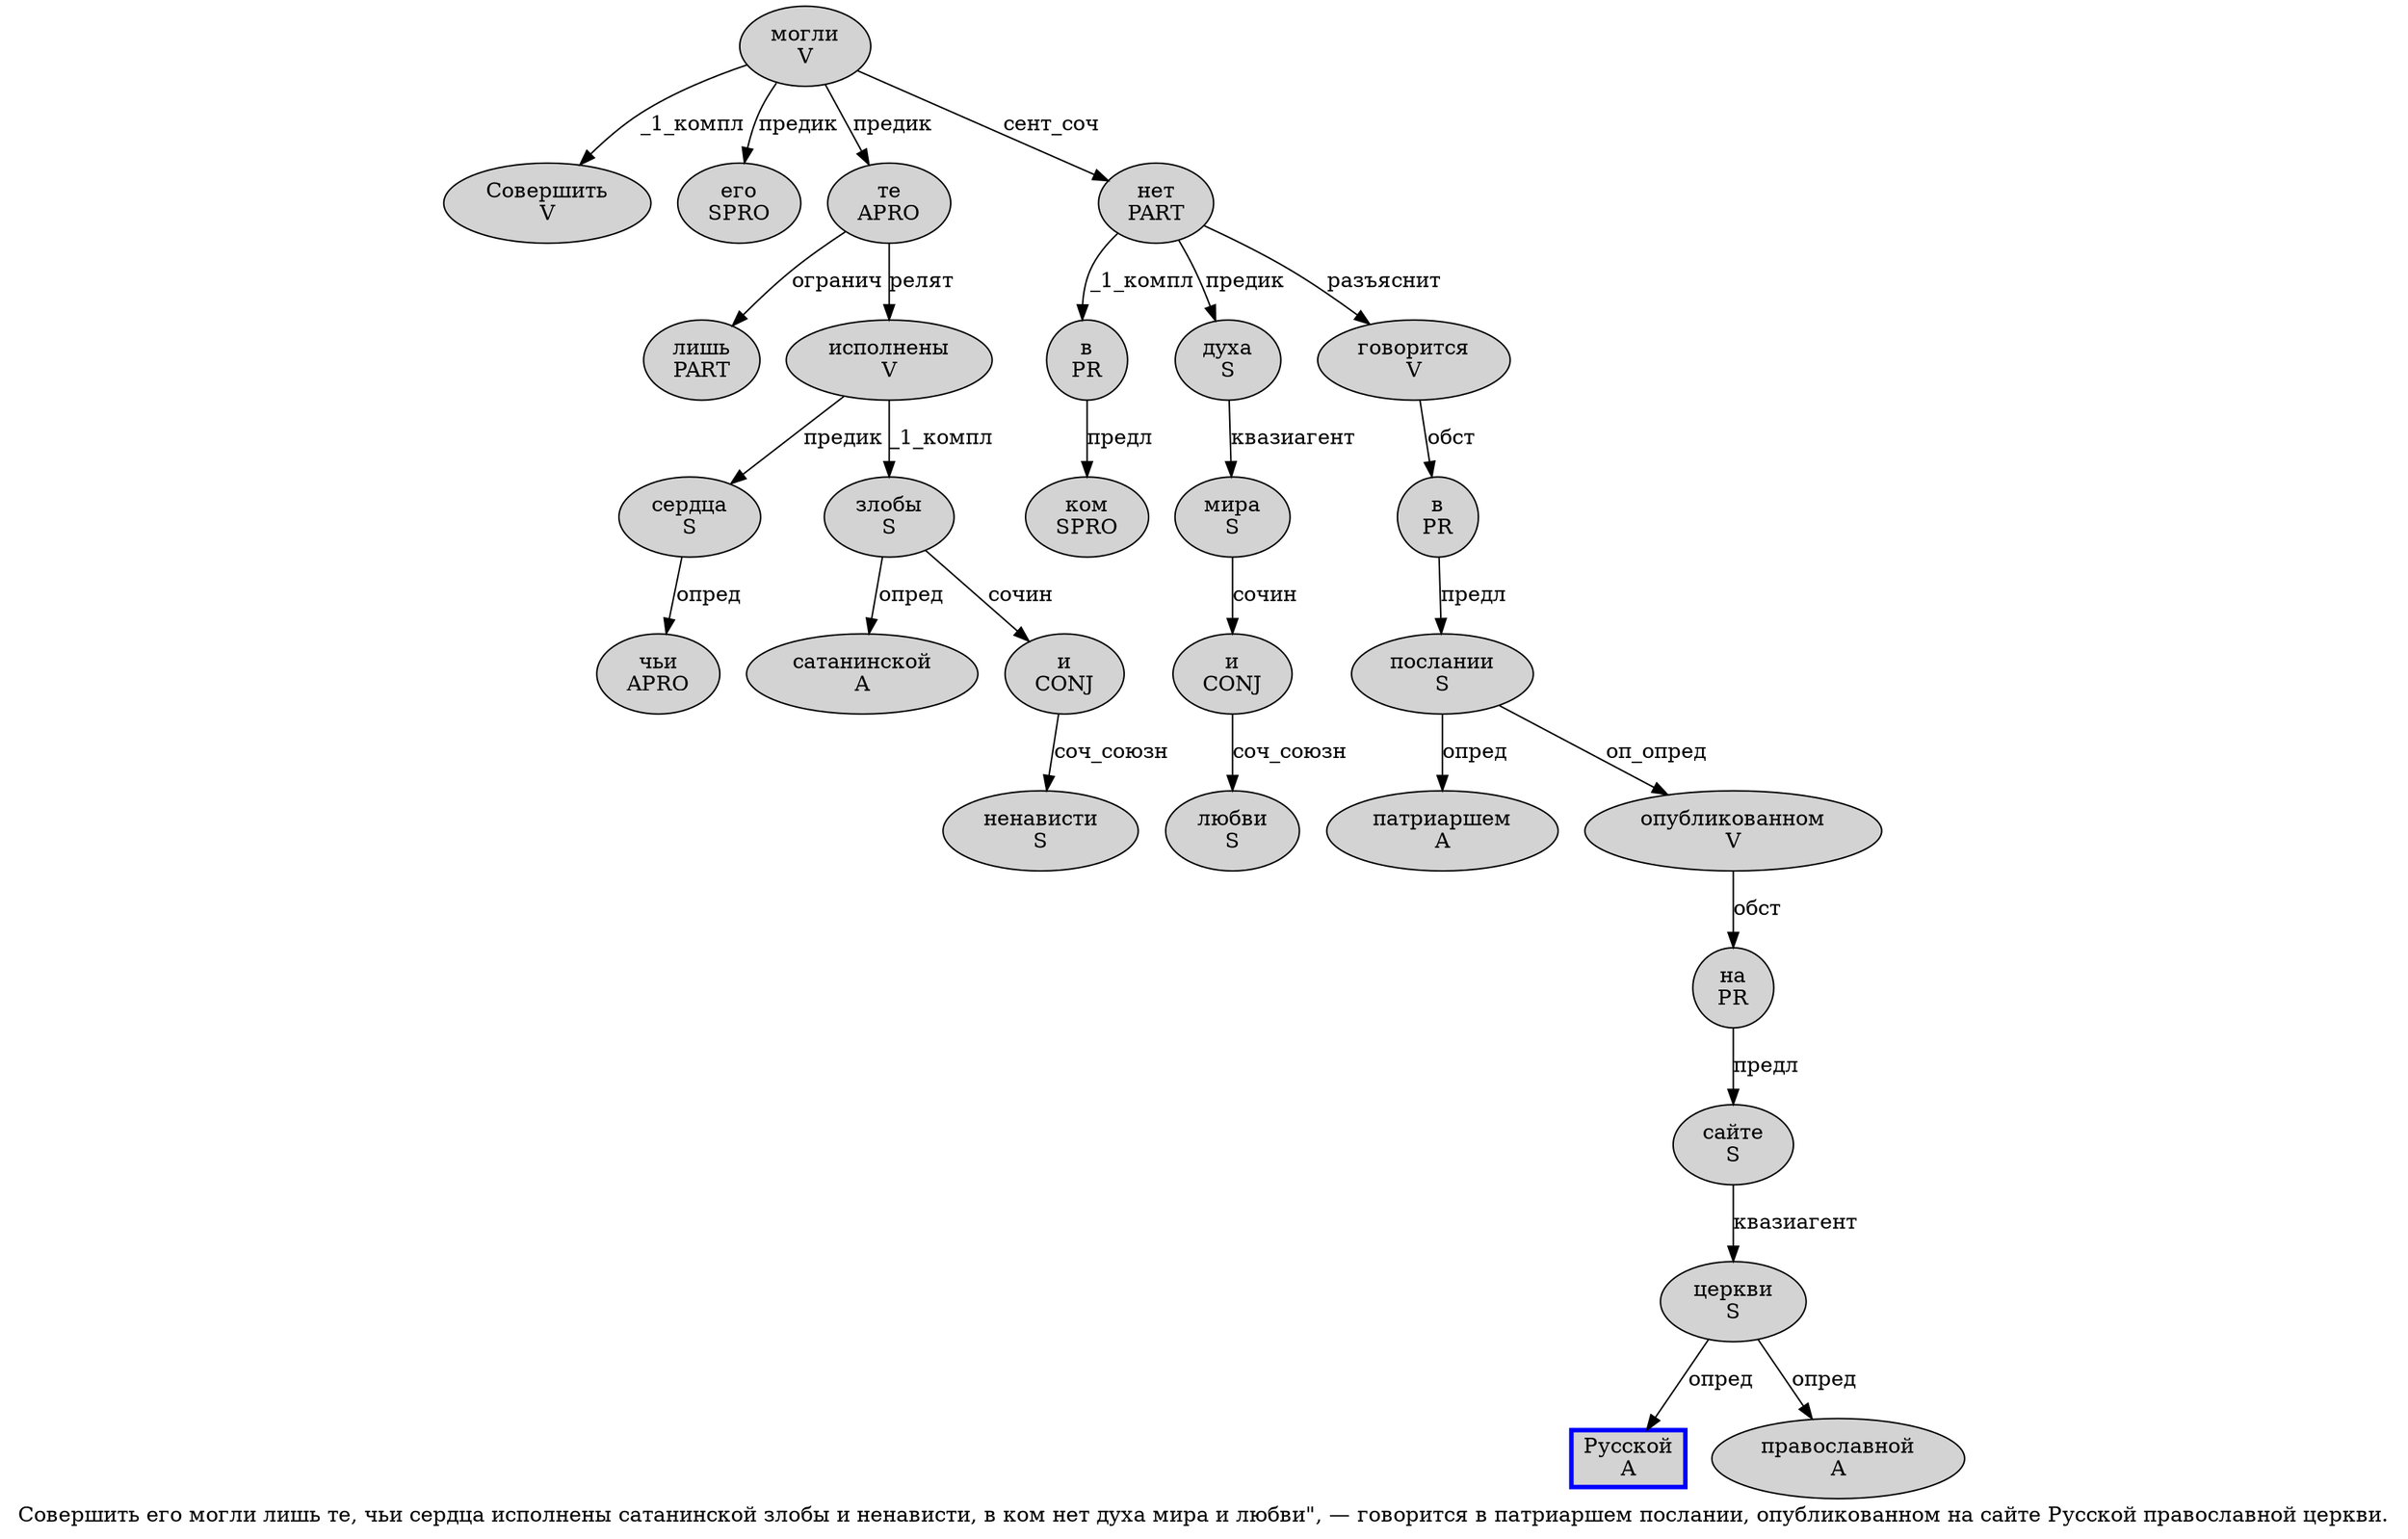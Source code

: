 digraph SENTENCE_897 {
	graph [label="Совершить его могли лишь те, чьи сердца исполнены сатанинской злобы и ненависти, в ком нет духа мира и любви\", — говорится в патриаршем послании, опубликованном на сайте Русской православной церкви."]
	node [style=filled]
		0 [label="Совершить
V" color="" fillcolor=lightgray penwidth=1 shape=ellipse]
		1 [label="его
SPRO" color="" fillcolor=lightgray penwidth=1 shape=ellipse]
		2 [label="могли
V" color="" fillcolor=lightgray penwidth=1 shape=ellipse]
		3 [label="лишь
PART" color="" fillcolor=lightgray penwidth=1 shape=ellipse]
		4 [label="те
APRO" color="" fillcolor=lightgray penwidth=1 shape=ellipse]
		6 [label="чьи
APRO" color="" fillcolor=lightgray penwidth=1 shape=ellipse]
		7 [label="сердца
S" color="" fillcolor=lightgray penwidth=1 shape=ellipse]
		8 [label="исполнены
V" color="" fillcolor=lightgray penwidth=1 shape=ellipse]
		9 [label="сатанинской
A" color="" fillcolor=lightgray penwidth=1 shape=ellipse]
		10 [label="злобы
S" color="" fillcolor=lightgray penwidth=1 shape=ellipse]
		11 [label="и
CONJ" color="" fillcolor=lightgray penwidth=1 shape=ellipse]
		12 [label="ненависти
S" color="" fillcolor=lightgray penwidth=1 shape=ellipse]
		14 [label="в
PR" color="" fillcolor=lightgray penwidth=1 shape=ellipse]
		15 [label="ком
SPRO" color="" fillcolor=lightgray penwidth=1 shape=ellipse]
		16 [label="нет
PART" color="" fillcolor=lightgray penwidth=1 shape=ellipse]
		17 [label="духа
S" color="" fillcolor=lightgray penwidth=1 shape=ellipse]
		18 [label="мира
S" color="" fillcolor=lightgray penwidth=1 shape=ellipse]
		19 [label="и
CONJ" color="" fillcolor=lightgray penwidth=1 shape=ellipse]
		20 [label="любви
S" color="" fillcolor=lightgray penwidth=1 shape=ellipse]
		24 [label="говорится
V" color="" fillcolor=lightgray penwidth=1 shape=ellipse]
		25 [label="в
PR" color="" fillcolor=lightgray penwidth=1 shape=ellipse]
		26 [label="патриаршем
A" color="" fillcolor=lightgray penwidth=1 shape=ellipse]
		27 [label="послании
S" color="" fillcolor=lightgray penwidth=1 shape=ellipse]
		29 [label="опубликованном
V" color="" fillcolor=lightgray penwidth=1 shape=ellipse]
		30 [label="на
PR" color="" fillcolor=lightgray penwidth=1 shape=ellipse]
		31 [label="сайте
S" color="" fillcolor=lightgray penwidth=1 shape=ellipse]
		32 [label="Русской
A" color=blue fillcolor=lightgray penwidth=3 shape=box]
		33 [label="православной
A" color="" fillcolor=lightgray penwidth=1 shape=ellipse]
		34 [label="церкви
S" color="" fillcolor=lightgray penwidth=1 shape=ellipse]
			14 -> 15 [label="предл"]
			18 -> 19 [label="сочин"]
			4 -> 3 [label="огранич"]
			4 -> 8 [label="релят"]
			30 -> 31 [label="предл"]
			11 -> 12 [label="соч_союзн"]
			24 -> 25 [label="обст"]
			8 -> 7 [label="предик"]
			8 -> 10 [label="_1_компл"]
			25 -> 27 [label="предл"]
			10 -> 9 [label="опред"]
			10 -> 11 [label="сочин"]
			17 -> 18 [label="квазиагент"]
			27 -> 26 [label="опред"]
			27 -> 29 [label="оп_опред"]
			19 -> 20 [label="соч_союзн"]
			31 -> 34 [label="квазиагент"]
			34 -> 32 [label="опред"]
			34 -> 33 [label="опред"]
			29 -> 30 [label="обст"]
			16 -> 14 [label="_1_компл"]
			16 -> 17 [label="предик"]
			16 -> 24 [label="разъяснит"]
			2 -> 0 [label="_1_компл"]
			2 -> 1 [label="предик"]
			2 -> 4 [label="предик"]
			2 -> 16 [label="сент_соч"]
			7 -> 6 [label="опред"]
}